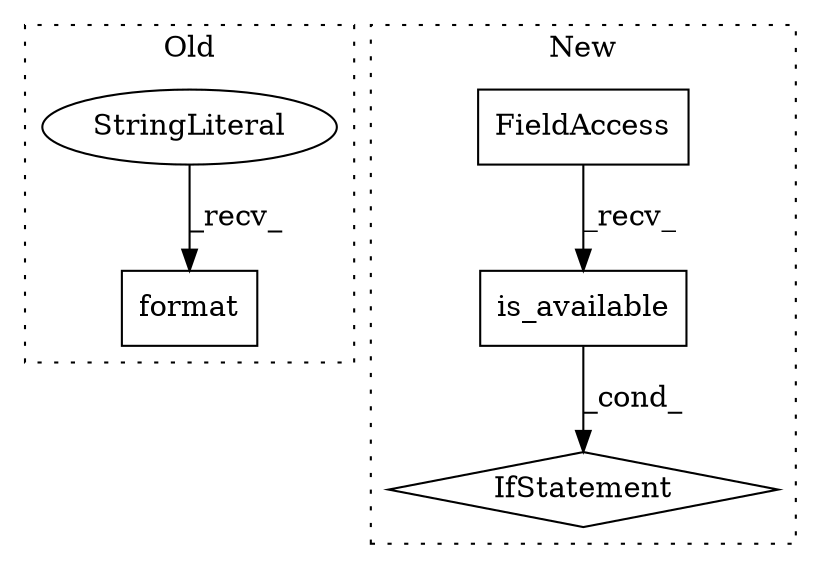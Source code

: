 digraph G {
subgraph cluster0 {
1 [label="format" a="32" s="7205,7221" l="7,1" shape="box"];
5 [label="StringLiteral" a="45" s="7194" l="10" shape="ellipse"];
label = "Old";
style="dotted";
}
subgraph cluster1 {
2 [label="is_available" a="32" s="7717" l="14" shape="box"];
3 [label="FieldAccess" a="22" s="7706" l="10" shape="box"];
4 [label="IfStatement" a="25" s="7702,7731" l="4,2" shape="diamond"];
label = "New";
style="dotted";
}
2 -> 4 [label="_cond_"];
3 -> 2 [label="_recv_"];
5 -> 1 [label="_recv_"];
}